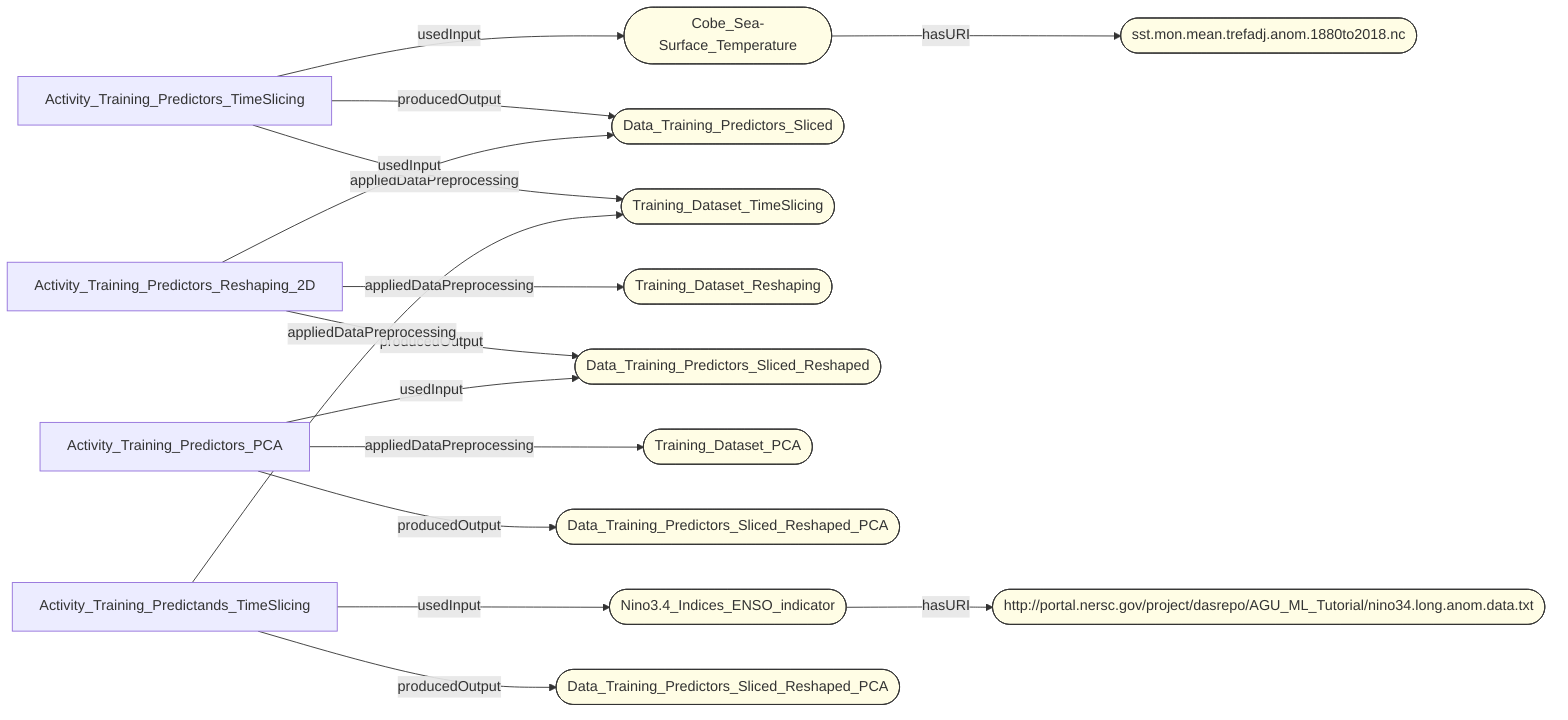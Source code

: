 graph LR
Cobe_Sea-Surface_Temperature([Cobe_Sea-Surface_Temperature])
Data_Training_Predictors_Sliced([Data_Training_Predictors_Sliced])
Training_Dataset_TimeSlicing([Training_Dataset_TimeSlicing])
sst.mon.mean.trefadj.anom.1880to2018.nc([sst.mon.mean.trefadj.anom.1880to2018.nc])
Training_Dataset_Reshaping([Training_Dataset_Reshaping])
Data_Training_Predictors_Sliced_Reshaped([Data_Training_Predictors_Sliced_Reshaped])
Training_Dataset_PCA([Training_Dataset_PCA])
Data_Training_Predictors_Sliced_Reshaped_PCA([Data_Training_Predictors_Sliced_Reshaped_PCA])
Nino_ENSO_Indicator([Nino3.4_Indices_ENSO_indicator])
Data_Training_Predictands_Sliced([Data_Training_Predictors_Sliced_Reshaped_PCA])
Nino_ENSO_IndicatorURL([http://portal.nersc.gov/project/dasrepo/AGU_ML_Tutorial/nino34.long.anom.data.txt])

style Cobe_Sea-Surface_Temperature fill:#FFFDE5,stroke:#333,stroke-width:1px
style Training_Dataset_TimeSlicing fill:#FFFDE5,stroke:#333,stroke-width:1px
style Data_Training_Predictors_Sliced fill:#FFFDE5,stroke:#333,stroke-width:1px
style Training_Dataset_Reshaping fill:#FFFDE5,stroke:#333,stroke-width:1px
style Data_Training_Predictors_Sliced_Reshaped fill:#FFFDE5,stroke:#333,stroke-width:1px
style Training_Dataset_PCA fill:#FFFDE5,stroke:#333,stroke-width:1px
style Data_Training_Predictors_Sliced_Reshaped_PCA fill:#FFFDE5,stroke:#333,stroke-width:1px
style Nino_ENSO_Indicator fill:#FFFDE5,stroke:#333,stroke-width:1px
style Data_Training_Predictands_Sliced fill:#FFFDE5,stroke:#333,stroke-width:1px
style sst.mon.mean.trefadj.anom.1880to2018.nc fill:#FFFDE5,stroke:#333,stroke-width:1px
style Nino_ENSO_IndicatorURL fill:#FFFDE5,stroke:#333,stroke-width:1px


Nino_ENSO_Indicator--> |hasURI| Nino_ENSO_IndicatorURL

Activity_Training_Predictors_TimeSlicing -->|usedInput| Cobe_Sea-Surface_Temperature
Activity_Training_Predictors_TimeSlicing -->|appliedDataPreprocessing| Training_Dataset_TimeSlicing
Activity_Training_Predictors_TimeSlicing -->|producedOutput| Data_Training_Predictors_Sliced
Cobe_Sea-Surface_Temperature -->|hasURI| sst.mon.mean.trefadj.anom.1880to2018.nc
Activity_Training_Predictors_Reshaping_2D -->|usedInput| Data_Training_Predictors_Sliced
Activity_Training_Predictors_Reshaping_2D -->|appliedDataPreprocessing| Training_Dataset_Reshaping
Activity_Training_Predictors_Reshaping_2D -->|producedOutput| Data_Training_Predictors_Sliced_Reshaped
Activity_Training_Predictors_PCA -->|usedInput| Data_Training_Predictors_Sliced_Reshaped
Activity_Training_Predictors_PCA -->|appliedDataPreprocessing| Training_Dataset_PCA
Activity_Training_Predictors_PCA -->|producedOutput| Data_Training_Predictors_Sliced_Reshaped_PCA
Activity_Training_Predictands_TimeSlicing -->|usedInput| Nino_ENSO_Indicator
Activity_Training_Predictands_TimeSlicing -->|appliedDataPreprocessing| Training_Dataset_TimeSlicing
Activity_Training_Predictands_TimeSlicing -->|producedOutput| Data_Training_Predictands_Sliced